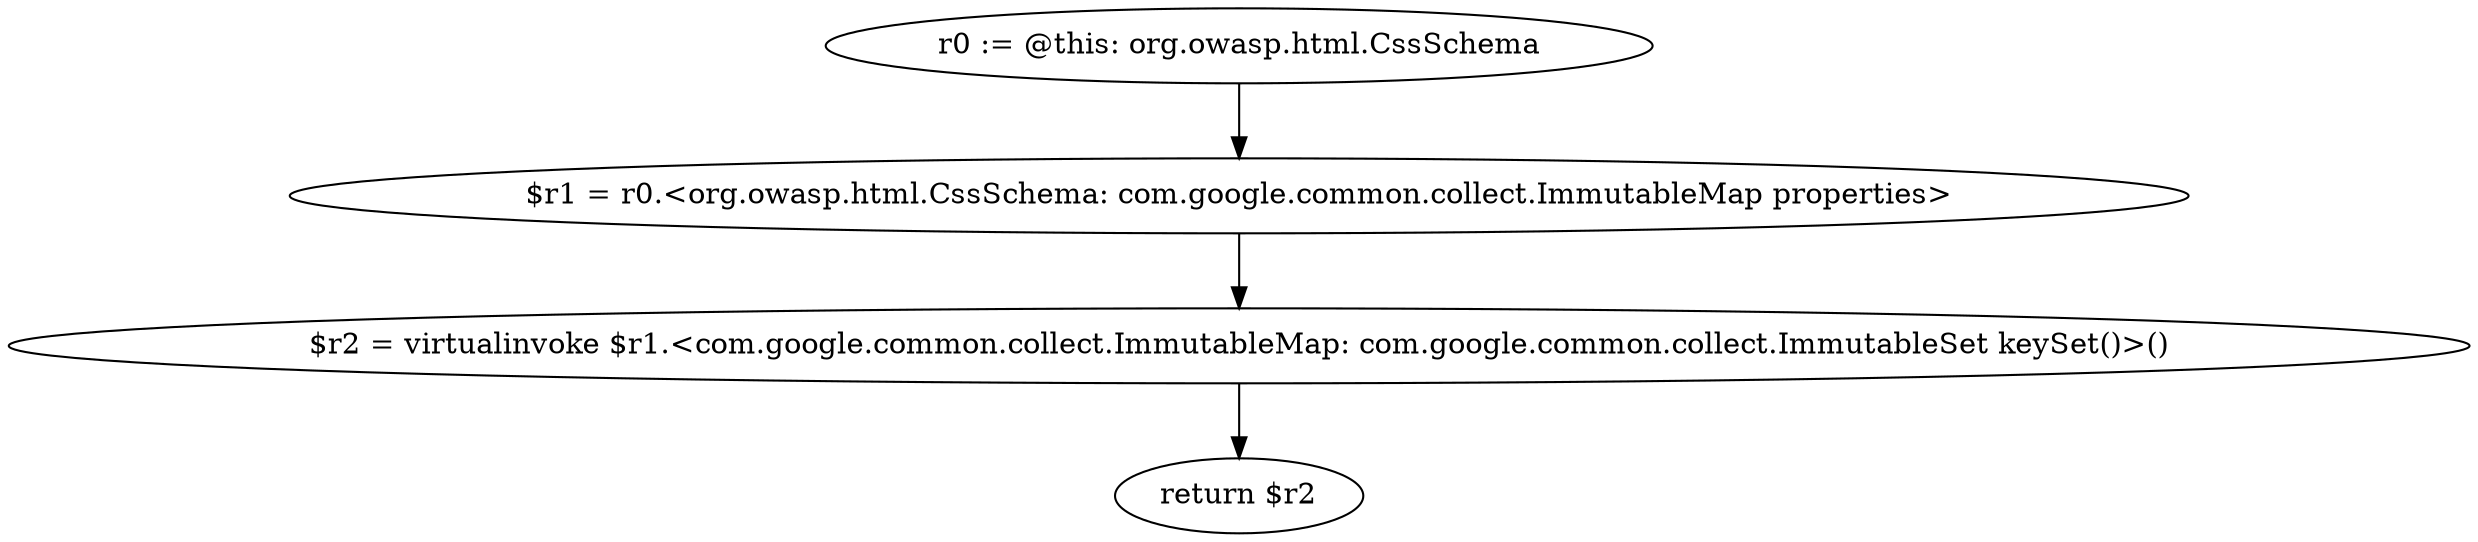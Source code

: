 digraph "unitGraph" {
    "r0 := @this: org.owasp.html.CssSchema"
    "$r1 = r0.<org.owasp.html.CssSchema: com.google.common.collect.ImmutableMap properties>"
    "$r2 = virtualinvoke $r1.<com.google.common.collect.ImmutableMap: com.google.common.collect.ImmutableSet keySet()>()"
    "return $r2"
    "r0 := @this: org.owasp.html.CssSchema"->"$r1 = r0.<org.owasp.html.CssSchema: com.google.common.collect.ImmutableMap properties>";
    "$r1 = r0.<org.owasp.html.CssSchema: com.google.common.collect.ImmutableMap properties>"->"$r2 = virtualinvoke $r1.<com.google.common.collect.ImmutableMap: com.google.common.collect.ImmutableSet keySet()>()";
    "$r2 = virtualinvoke $r1.<com.google.common.collect.ImmutableMap: com.google.common.collect.ImmutableSet keySet()>()"->"return $r2";
}

